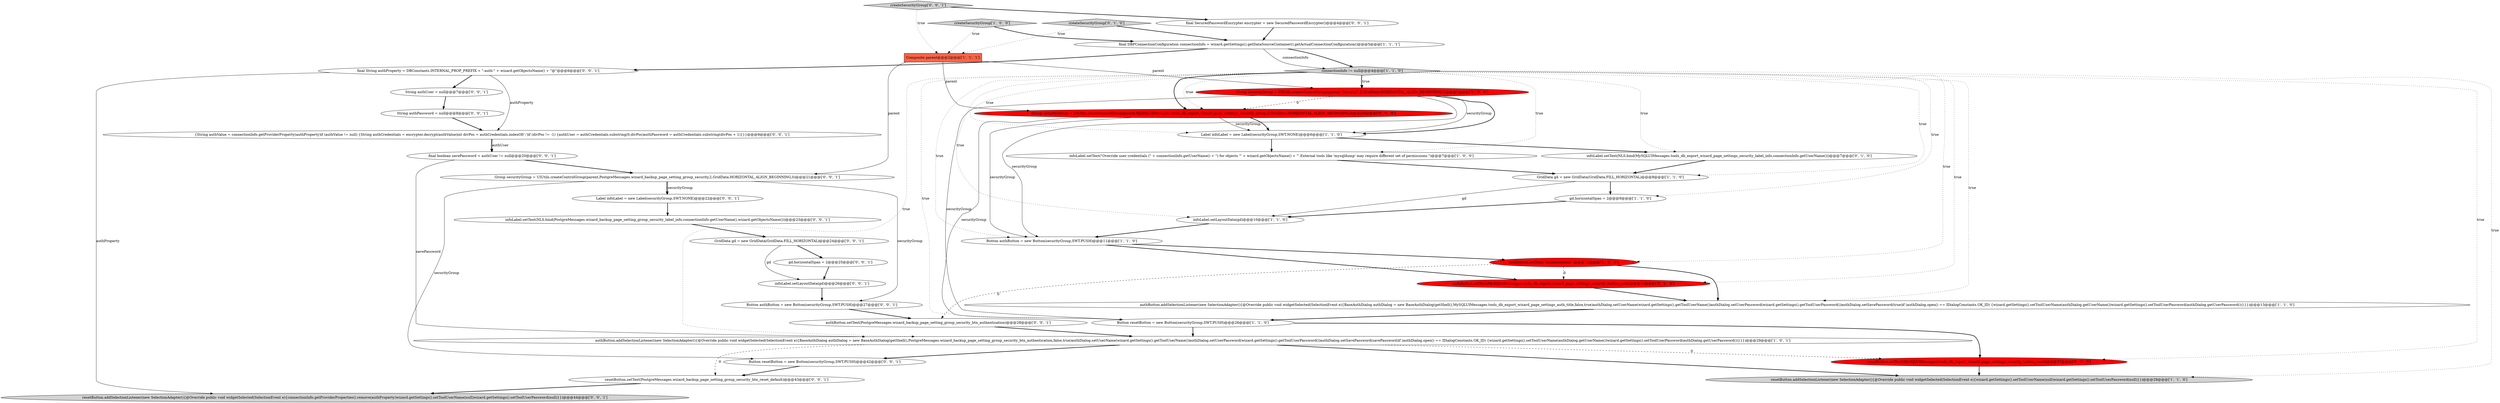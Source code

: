 digraph {
24 [style = filled, label = "resetButton.addSelectionListener(new SelectionAdapter(){@Override public void widgetSelected(SelectionEvent e){connectionInfo.getProviderProperties().remove(authProperty)wizard.getSettings().setToolUserName(null)wizard.getSettings().setToolUserPassword(null)}})@@@44@@@['0', '0', '1']", fillcolor = lightgray, shape = ellipse image = "AAA0AAABBB3BBB"];
25 [style = filled, label = "createSecurityGroup['0', '0', '1']", fillcolor = lightgray, shape = diamond image = "AAA0AAABBB3BBB"];
8 [style = filled, label = "resetButton.addSelectionListener(new SelectionAdapter(){@Override public void widgetSelected(SelectionEvent e){wizard.getSettings().setToolUserName(null)wizard.getSettings().setToolUserPassword(null)}})@@@28@@@['1', '1', '0']", fillcolor = lightgray, shape = ellipse image = "AAA0AAABBB1BBB"];
14 [style = filled, label = "GridData gd = new GridData(GridData.FILL_HORIZONTAL)@@@8@@@['1', '1', '0']", fillcolor = white, shape = ellipse image = "AAA0AAABBB1BBB"];
27 [style = filled, label = "final boolean savePassword = authUser != null@@@20@@@['0', '0', '1']", fillcolor = white, shape = ellipse image = "AAA0AAABBB3BBB"];
33 [style = filled, label = "authButton.setText(PostgreMessages.wizard_backup_page_setting_group_security_btn_authentication)@@@28@@@['0', '0', '1']", fillcolor = white, shape = ellipse image = "AAA0AAABBB3BBB"];
30 [style = filled, label = "Group securityGroup = UIUtils.createControlGroup(parent,PostgreMessages.wizard_backup_page_setting_group_security,2,GridData.HORIZONTAL_ALIGN_BEGINNING,0)@@@21@@@['0', '0', '1']", fillcolor = white, shape = ellipse image = "AAA0AAABBB3BBB"];
35 [style = filled, label = "String authPassword = null@@@8@@@['0', '0', '1']", fillcolor = white, shape = ellipse image = "AAA0AAABBB3BBB"];
16 [style = filled, label = "resetButton.setText(MySQLUIMessages.tools_db_export_wizard_page_settings_security_button_reset)@@@27@@@['0', '1', '0']", fillcolor = red, shape = ellipse image = "AAA1AAABBB2BBB"];
31 [style = filled, label = "Button resetButton = new Button(securityGroup,SWT.PUSH)@@@42@@@['0', '0', '1']", fillcolor = white, shape = ellipse image = "AAA0AAABBB3BBB"];
29 [style = filled, label = "infoLabel.setText(NLS.bind(PostgreMessages.wizard_backup_page_setting_group_security_label_info,connectionInfo.getUserName(),wizard.getObjectsName()))@@@23@@@['0', '0', '1']", fillcolor = white, shape = ellipse image = "AAA0AAABBB3BBB"];
20 [style = filled, label = "authButton.setText(MySQLUIMessages.tools_db_export_wizard_page_settings_security_button_auth)@@@12@@@['0', '1', '0']", fillcolor = red, shape = ellipse image = "AAA1AAABBB2BBB"];
0 [style = filled, label = "infoLabel.setLayoutData(gd)@@@10@@@['1', '1', '0']", fillcolor = white, shape = ellipse image = "AAA0AAABBB1BBB"];
13 [style = filled, label = "Composite parent@@@2@@@['1', '1', '1']", fillcolor = tomato, shape = box image = "AAA0AAABBB1BBB"];
5 [style = filled, label = "infoLabel.setText(\"Override user credentials (\" + connectionInfo.getUserName() + \") for objects '\" + wizard.getObjectsName() + \"'.External tools like 'mysqldump' may require different set of permissions.\")@@@7@@@['1', '0', '0']", fillcolor = white, shape = ellipse image = "AAA0AAABBB1BBB"];
6 [style = filled, label = "createSecurityGroup['1', '0', '0']", fillcolor = lightgray, shape = diamond image = "AAA0AAABBB1BBB"];
11 [style = filled, label = "authButton.addSelectionListener(new SelectionAdapter(){@Override public void widgetSelected(SelectionEvent e){BaseAuthDialog authDialog = new BaseAuthDialog(getShell(),PostgreMessages.wizard_backup_page_setting_group_security_btn_authentication,false,true)authDialog.setUserName(wizard.getSettings().getToolUserName())authDialog.setUserPassword(wizard.getSettings().getToolUserPassword())authDialog.setSavePassword(savePassword)if (authDialog.open() == IDialogConstants.OK_ID) {wizard.getSettings().setToolUserName(authDialog.getUserName())wizard.getSettings().setToolUserPassword(authDialog.getUserPassword())}}})@@@29@@@['1', '0', '1']", fillcolor = white, shape = ellipse image = "AAA0AAABBB1BBB"];
15 [style = filled, label = "gd.horizontalSpan = 2@@@9@@@['1', '1', '0']", fillcolor = white, shape = ellipse image = "AAA0AAABBB1BBB"];
32 [style = filled, label = "String authUser = null@@@7@@@['0', '0', '1']", fillcolor = white, shape = ellipse image = "AAA0AAABBB3BBB"];
37 [style = filled, label = "GridData gd = new GridData(GridData.FILL_HORIZONTAL)@@@24@@@['0', '0', '1']", fillcolor = white, shape = ellipse image = "AAA0AAABBB3BBB"];
1 [style = filled, label = "Button authButton = new Button(securityGroup,SWT.PUSH)@@@11@@@['1', '1', '0']", fillcolor = white, shape = ellipse image = "AAA0AAABBB1BBB"];
21 [style = filled, label = "{String authValue = connectionInfo.getProviderProperty(authProperty)if (authValue != null) {String authCredentials = encrypter.decrypt(authValue)int divPos = authCredentials.indexOf(':')if (divPos != -1) {authUser = authCredentials.substring(0,divPos)authPassword = authCredentials.substring(divPos + 1)}}}@@@9@@@['0', '0', '1']", fillcolor = white, shape = ellipse image = "AAA0AAABBB3BBB"];
10 [style = filled, label = "Group securityGroup = UIUtils.createControlGroup(parent,\"Security\",2,GridData.HORIZONTAL_ALIGN_BEGINNING,0)@@@5@@@['1', '0', '0']", fillcolor = red, shape = ellipse image = "AAA1AAABBB1BBB"];
38 [style = filled, label = "resetButton.setText(PostgreMessages.wizard_backup_page_setting_group_security_btn_reset_default)@@@43@@@['0', '0', '1']", fillcolor = white, shape = ellipse image = "AAA0AAABBB3BBB"];
36 [style = filled, label = "Label infoLabel = new Label(securityGroup,SWT.NONE)@@@22@@@['0', '0', '1']", fillcolor = white, shape = ellipse image = "AAA0AAABBB3BBB"];
26 [style = filled, label = "gd.horizontalSpan = 2@@@25@@@['0', '0', '1']", fillcolor = white, shape = ellipse image = "AAA0AAABBB3BBB"];
4 [style = filled, label = "Label infoLabel = new Label(securityGroup,SWT.NONE)@@@6@@@['1', '1', '0']", fillcolor = white, shape = ellipse image = "AAA0AAABBB1BBB"];
22 [style = filled, label = "final SecuredPasswordEncrypter encrypter = new SecuredPasswordEncrypter()@@@4@@@['0', '0', '1']", fillcolor = white, shape = ellipse image = "AAA0AAABBB3BBB"];
9 [style = filled, label = "connectionInfo != null@@@4@@@['1', '1', '0']", fillcolor = lightgray, shape = diamond image = "AAA0AAABBB1BBB"];
28 [style = filled, label = "Button authButton = new Button(securityGroup,SWT.PUSH)@@@27@@@['0', '0', '1']", fillcolor = white, shape = ellipse image = "AAA0AAABBB3BBB"];
7 [style = filled, label = "final DBPConnectionConfiguration connectionInfo = wizard.getSettings().getDataSourceContainer().getActualConnectionConfiguration()@@@5@@@['1', '1', '1']", fillcolor = white, shape = ellipse image = "AAA0AAABBB1BBB"];
34 [style = filled, label = "infoLabel.setLayoutData(gd)@@@26@@@['0', '0', '1']", fillcolor = white, shape = ellipse image = "AAA0AAABBB3BBB"];
2 [style = filled, label = "Button resetButton = new Button(securityGroup,SWT.PUSH)@@@26@@@['1', '1', '0']", fillcolor = white, shape = ellipse image = "AAA0AAABBB1BBB"];
18 [style = filled, label = "createSecurityGroup['0', '1', '0']", fillcolor = lightgray, shape = diamond image = "AAA0AAABBB2BBB"];
17 [style = filled, label = "Group securityGroup = UIUtils.createControlGroup(parent,MySQLUIMessages.tools_db_export_wizard_page_settings_security_group,2,GridData.HORIZONTAL_ALIGN_BEGINNING,0)@@@5@@@['0', '1', '0']", fillcolor = red, shape = ellipse image = "AAA1AAABBB2BBB"];
3 [style = filled, label = "authButton.addSelectionListener(new SelectionAdapter(){@Override public void widgetSelected(SelectionEvent e){BaseAuthDialog authDialog = new BaseAuthDialog(getShell(),MySQLUIMessages.tools_db_export_wizard_page_settings_auth_title,false,true)authDialog.setUserName(wizard.getSettings().getToolUserName())authDialog.setUserPassword(wizard.getSettings().getToolUserPassword())authDialog.setSavePassword(true)if (authDialog.open() == IDialogConstants.OK_ID) {wizard.getSettings().setToolUserName(authDialog.getUserName())wizard.getSettings().setToolUserPassword(authDialog.getUserPassword())}}})@@@13@@@['1', '1', '0']", fillcolor = white, shape = ellipse image = "AAA0AAABBB1BBB"];
19 [style = filled, label = "infoLabel.setText(NLS.bind(MySQLUIMessages.tools_db_export_wizard_page_settings_security_label_info,connectionInfo.getUserName()))@@@7@@@['0', '1', '0']", fillcolor = white, shape = ellipse image = "AAA0AAABBB2BBB"];
23 [style = filled, label = "final String authProperty = DBConstants.INTERNAL_PROP_PREFIX + \"-auth-\" + wizard.getObjectsName() + \"@\"@@@6@@@['0', '0', '1']", fillcolor = white, shape = ellipse image = "AAA0AAABBB3BBB"];
12 [style = filled, label = "authButton.setText(\"Authentication\")@@@12@@@['1', '0', '0']", fillcolor = red, shape = ellipse image = "AAA1AAABBB1BBB"];
32->35 [style = bold, label=""];
9->12 [style = dotted, label="true"];
25->22 [style = bold, label=""];
11->16 [style = dashed, label="0"];
36->29 [style = bold, label=""];
26->34 [style = bold, label=""];
23->21 [style = solid, label="authProperty"];
1->20 [style = bold, label=""];
30->36 [style = bold, label=""];
9->10 [style = bold, label=""];
17->4 [style = solid, label="securityGroup"];
7->9 [style = bold, label=""];
21->27 [style = solid, label="authUser"];
33->11 [style = bold, label=""];
30->28 [style = solid, label="securityGroup"];
15->0 [style = bold, label=""];
1->12 [style = bold, label=""];
9->15 [style = dotted, label="true"];
17->2 [style = solid, label="securityGroup"];
18->13 [style = dotted, label="true"];
2->16 [style = bold, label=""];
17->1 [style = solid, label="securityGroup"];
12->20 [style = dashed, label="0"];
37->26 [style = bold, label=""];
27->30 [style = bold, label=""];
6->13 [style = dotted, label="true"];
4->19 [style = bold, label=""];
9->17 [style = bold, label=""];
20->3 [style = bold, label=""];
7->9 [style = solid, label="connectionInfo"];
22->7 [style = bold, label=""];
35->21 [style = bold, label=""];
9->8 [style = dotted, label="true"];
14->0 [style = solid, label="gd"];
3->2 [style = bold, label=""];
7->23 [style = bold, label=""];
9->4 [style = dotted, label="true"];
11->8 [style = bold, label=""];
14->15 [style = bold, label=""];
6->7 [style = bold, label=""];
18->7 [style = bold, label=""];
9->10 [style = dotted, label="true"];
9->3 [style = dotted, label="true"];
37->34 [style = solid, label="gd"];
10->2 [style = solid, label="securityGroup"];
9->0 [style = dotted, label="true"];
13->10 [style = solid, label="parent"];
12->33 [style = dashed, label="0"];
16->8 [style = bold, label=""];
21->27 [style = bold, label=""];
38->24 [style = bold, label=""];
9->11 [style = dotted, label="true"];
23->32 [style = bold, label=""];
31->38 [style = bold, label=""];
29->37 [style = bold, label=""];
25->13 [style = dotted, label="true"];
34->28 [style = bold, label=""];
11->31 [style = bold, label=""];
23->24 [style = solid, label="authProperty"];
9->19 [style = dotted, label="true"];
10->4 [style = solid, label="securityGroup"];
19->14 [style = bold, label=""];
0->1 [style = bold, label=""];
9->20 [style = dotted, label="true"];
9->1 [style = dotted, label="true"];
10->17 [style = dashed, label="0"];
12->3 [style = bold, label=""];
9->16 [style = dotted, label="true"];
4->5 [style = bold, label=""];
2->11 [style = bold, label=""];
17->4 [style = bold, label=""];
9->5 [style = dotted, label="true"];
30->31 [style = solid, label="securityGroup"];
9->17 [style = dotted, label="true"];
5->14 [style = bold, label=""];
9->14 [style = dotted, label="true"];
30->36 [style = solid, label="securityGroup"];
11->38 [style = dashed, label="0"];
13->17 [style = solid, label="parent"];
28->33 [style = bold, label=""];
9->2 [style = dotted, label="true"];
10->1 [style = solid, label="securityGroup"];
10->4 [style = bold, label=""];
27->11 [style = solid, label="savePassword"];
13->30 [style = solid, label="parent"];
}
